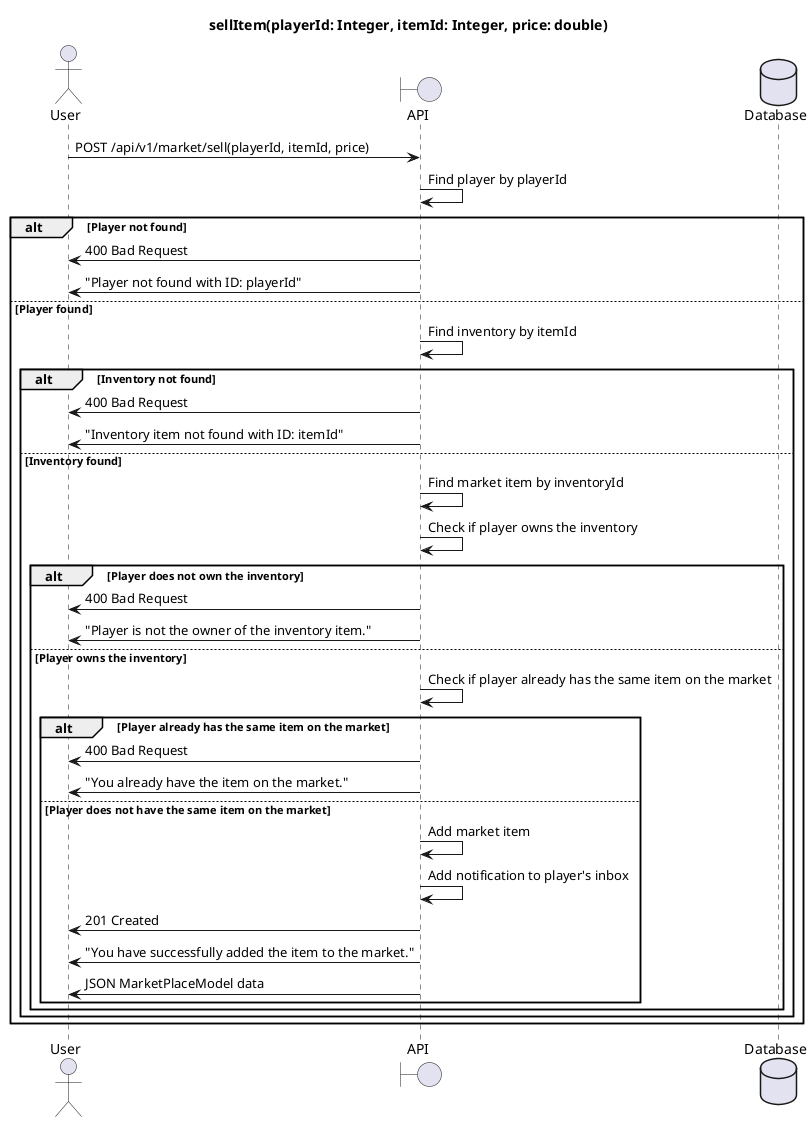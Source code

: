@startuml
title sellItem(playerId: Integer, itemId: Integer, price: double)

actor User as u
boundary API as a
database Database as d

u->a : POST /api/v1/market/sell(playerId, itemId, price)
a->a : Find player by playerId
alt Player not found
    a->u : 400 Bad Request
    a->u : "Player not found with ID: playerId"
else Player found
    a->a : Find inventory by itemId
    alt Inventory not found
        a->u : 400 Bad Request
        a->u : "Inventory item not found with ID: itemId"
    else Inventory found
        a->a : Find market item by inventoryId
        a->a : Check if player owns the inventory
        alt Player does not own the inventory
            a->u : 400 Bad Request
            a->u : "Player is not the owner of the inventory item."
        else Player owns the inventory
            a->a : Check if player already has the same item on the market
            alt Player already has the same item on the market
                a->u : 400 Bad Request
                a->u : "You already have the item on the market."
            else Player does not have the same item on the market
                a->a : Add market item
                a->a : Add notification to player's inbox
                a->u : 201 Created
                a->u : "You have successfully added the item to the market."
                a->u : JSON MarketPlaceModel data
            end
        end
    end
end

@enduml
